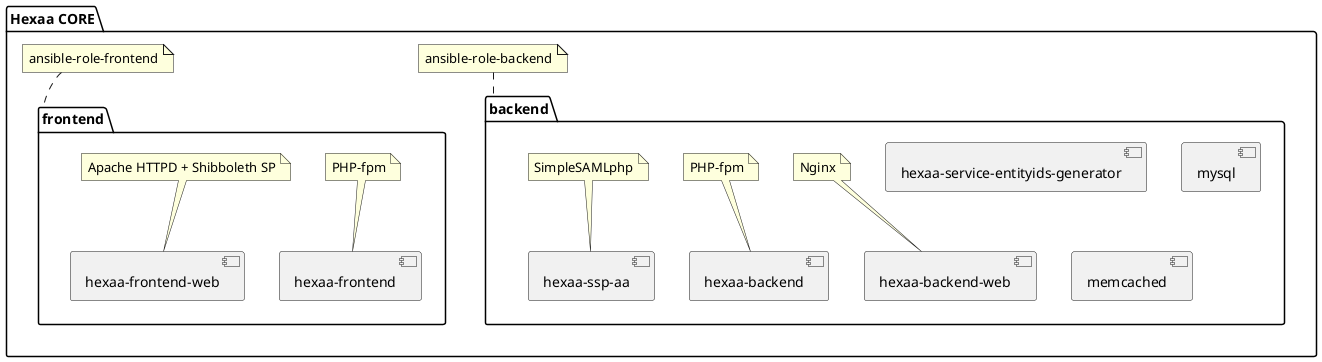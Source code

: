 @startuml
package "Hexaa CORE" {
    package "backend" {
        [hexaa-backend-web]
        note top: Nginx
        [hexaa-backend]
        note top: PHP-fpm
        [hexaa-service-entityids-generator]
        [mysql]
        [memcached]
        [hexaa-ssp-aa]
        note top: SimpleSAMLphp
    }
    note top of backend: ansible-role-backend
    package "frontend" {
        [hexaa-frontend]
        note top: PHP-fpm
        [hexaa-frontend-web]
        note top: Apache HTTPD + Shibboleth SP
    }
    note top of frontend: ansible-role-frontend
}

@enduml
